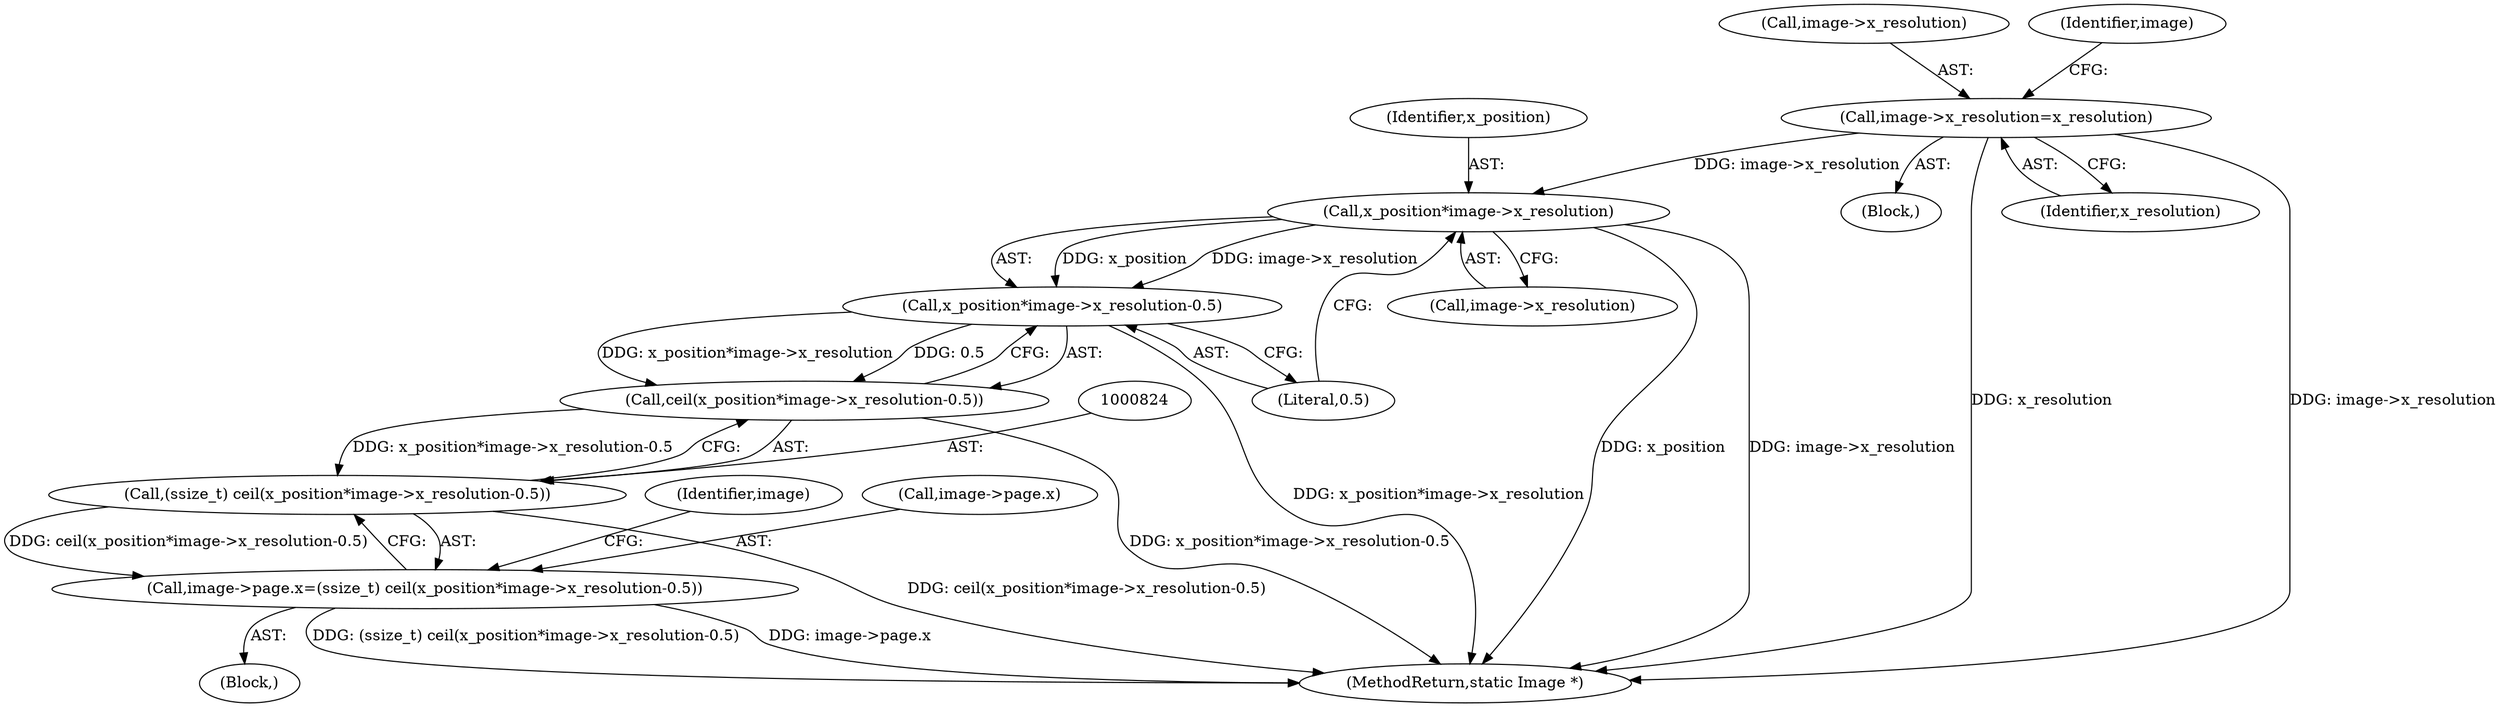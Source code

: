 digraph "0_ImageMagick_c073a7712d82476b5fbee74856c46b88af9c3175@pointer" {
"1000827" [label="(Call,x_position*image->x_resolution)"];
"1000763" [label="(Call,image->x_resolution=x_resolution)"];
"1000826" [label="(Call,x_position*image->x_resolution-0.5)"];
"1000825" [label="(Call,ceil(x_position*image->x_resolution-0.5))"];
"1000823" [label="(Call,(ssize_t) ceil(x_position*image->x_resolution-0.5))"];
"1000817" [label="(Call,image->page.x=(ssize_t) ceil(x_position*image->x_resolution-0.5))"];
"1003407" [label="(MethodReturn,static Image *)"];
"1000832" [label="(Literal,0.5)"];
"1000827" [label="(Call,x_position*image->x_resolution)"];
"1000829" [label="(Call,image->x_resolution)"];
"1000828" [label="(Identifier,x_position)"];
"1000762" [label="(Block,)"];
"1000767" [label="(Identifier,x_resolution)"];
"1000825" [label="(Call,ceil(x_position*image->x_resolution-0.5))"];
"1000836" [label="(Identifier,image)"];
"1000764" [label="(Call,image->x_resolution)"];
"1000770" [label="(Identifier,image)"];
"1000818" [label="(Call,image->page.x)"];
"1000823" [label="(Call,(ssize_t) ceil(x_position*image->x_resolution-0.5))"];
"1000817" [label="(Call,image->page.x=(ssize_t) ceil(x_position*image->x_resolution-0.5))"];
"1000763" [label="(Call,image->x_resolution=x_resolution)"];
"1000816" [label="(Block,)"];
"1000826" [label="(Call,x_position*image->x_resolution-0.5)"];
"1000827" -> "1000826"  [label="AST: "];
"1000827" -> "1000829"  [label="CFG: "];
"1000828" -> "1000827"  [label="AST: "];
"1000829" -> "1000827"  [label="AST: "];
"1000832" -> "1000827"  [label="CFG: "];
"1000827" -> "1003407"  [label="DDG: image->x_resolution"];
"1000827" -> "1003407"  [label="DDG: x_position"];
"1000827" -> "1000826"  [label="DDG: x_position"];
"1000827" -> "1000826"  [label="DDG: image->x_resolution"];
"1000763" -> "1000827"  [label="DDG: image->x_resolution"];
"1000763" -> "1000762"  [label="AST: "];
"1000763" -> "1000767"  [label="CFG: "];
"1000764" -> "1000763"  [label="AST: "];
"1000767" -> "1000763"  [label="AST: "];
"1000770" -> "1000763"  [label="CFG: "];
"1000763" -> "1003407"  [label="DDG: x_resolution"];
"1000763" -> "1003407"  [label="DDG: image->x_resolution"];
"1000826" -> "1000825"  [label="AST: "];
"1000826" -> "1000832"  [label="CFG: "];
"1000832" -> "1000826"  [label="AST: "];
"1000825" -> "1000826"  [label="CFG: "];
"1000826" -> "1003407"  [label="DDG: x_position*image->x_resolution"];
"1000826" -> "1000825"  [label="DDG: x_position*image->x_resolution"];
"1000826" -> "1000825"  [label="DDG: 0.5"];
"1000825" -> "1000823"  [label="AST: "];
"1000823" -> "1000825"  [label="CFG: "];
"1000825" -> "1003407"  [label="DDG: x_position*image->x_resolution-0.5"];
"1000825" -> "1000823"  [label="DDG: x_position*image->x_resolution-0.5"];
"1000823" -> "1000817"  [label="AST: "];
"1000824" -> "1000823"  [label="AST: "];
"1000817" -> "1000823"  [label="CFG: "];
"1000823" -> "1003407"  [label="DDG: ceil(x_position*image->x_resolution-0.5)"];
"1000823" -> "1000817"  [label="DDG: ceil(x_position*image->x_resolution-0.5)"];
"1000817" -> "1000816"  [label="AST: "];
"1000818" -> "1000817"  [label="AST: "];
"1000836" -> "1000817"  [label="CFG: "];
"1000817" -> "1003407"  [label="DDG: image->page.x"];
"1000817" -> "1003407"  [label="DDG: (ssize_t) ceil(x_position*image->x_resolution-0.5)"];
}
